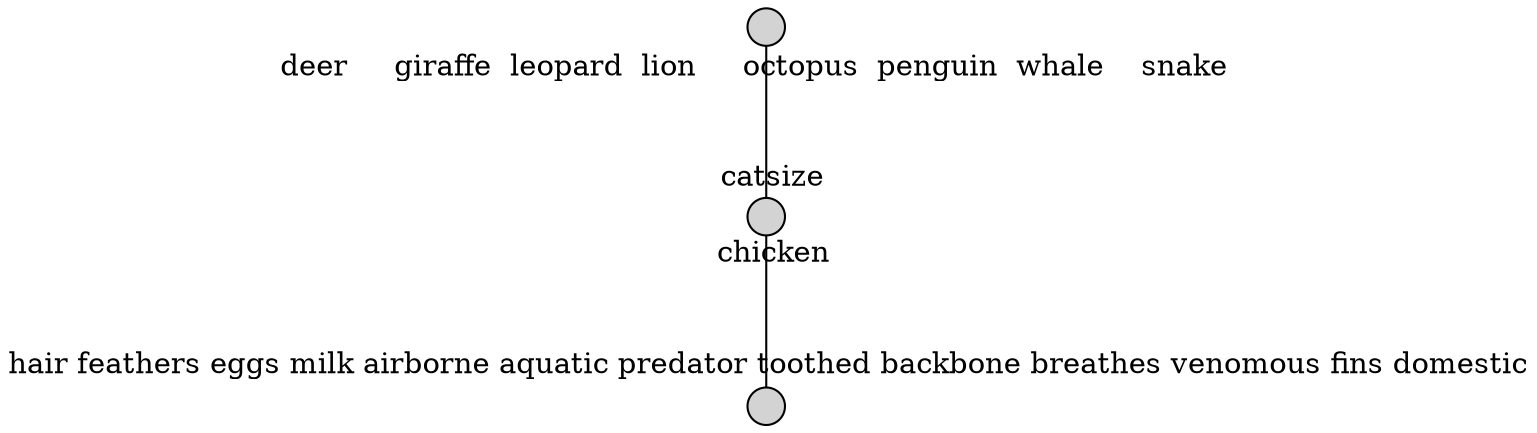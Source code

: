 // <Lattice object of 1 atoms 3 concepts 1 coatoms at 0x10c1135e0>
digraph Lattice {
	node [label="" shape=circle style=filled width=.25]
	edge [dir=none labeldistance=1.5 minlen=2]
	c0
	c0 -> c0 [color=transparent labelangle=90 taillabel="hair feathers eggs milk airborne aquatic predator toothed backbone breathes venomous fins domestic"]
	c1
	c1 -> c1 [color=transparent headlabel="chicken " labelangle=270]
	c1 -> c1 [color=transparent labelangle=90 taillabel=catsize]
	c1 -> c0
	c2
	c2 -> c2 [color=transparent headlabel="deer     giraffe  leopard  lion     octopus  penguin  whale    snake   " labelangle=270]
	c2 -> c1
}
